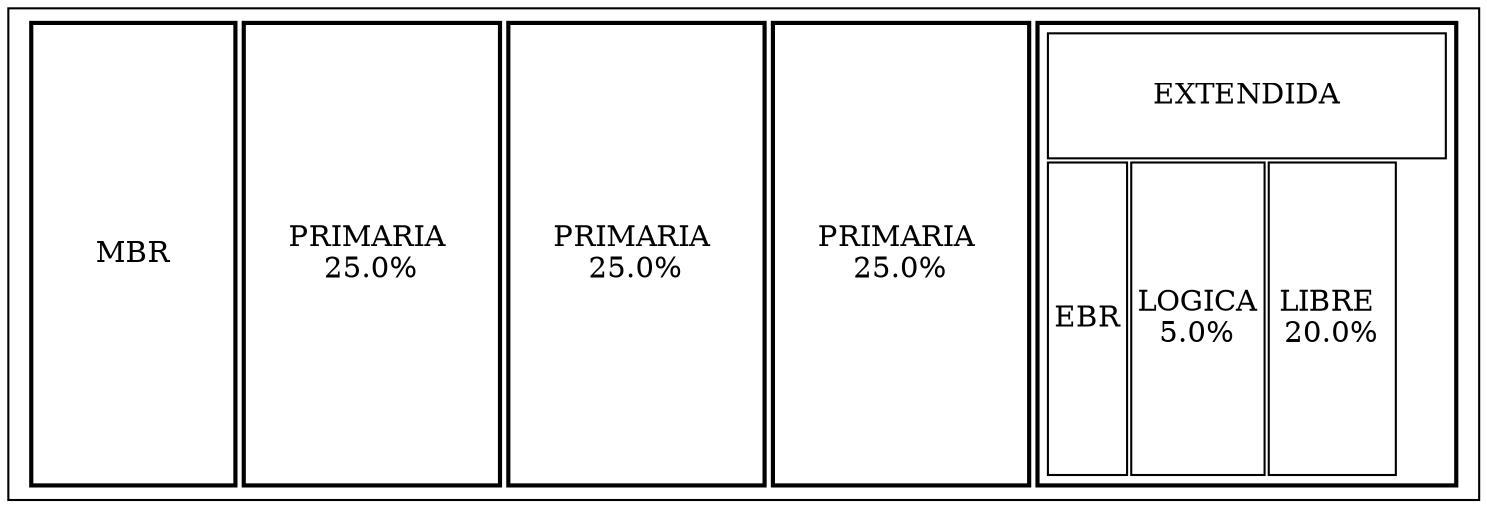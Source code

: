 digraph G{

tbl [
    shape=box
    label=<
<table border='0' cellborder='2' width='600' height="200" color='black'>
<tr>
<td height='200' width='100'> MBR </td>
<td height='200' width='125.0'>PRIMARIA <br/>25.0%</td>
<td height='200' width='125.0'>PRIMARIA <br/>25.0%</td>
<td height='200' width='125.0'>PRIMARIA <br/>25.0%</td>
<td  height='200' width='25.0'>
 <table border='0' height='200' WIDTH='25.0' cellborder='1'>
<tr><td height='60' colspan='15'>EXTENDIDA</td>  </tr>
 <tr>
<td height='140'>EBR</td>
<td height='140'>LOGICA<br/>5.0%</td>
<td height='150'>LIBRE <br/> 20.0% </td>
</tr>
 </table>
 </td>
</tr> 
 </table> 
>];

}
